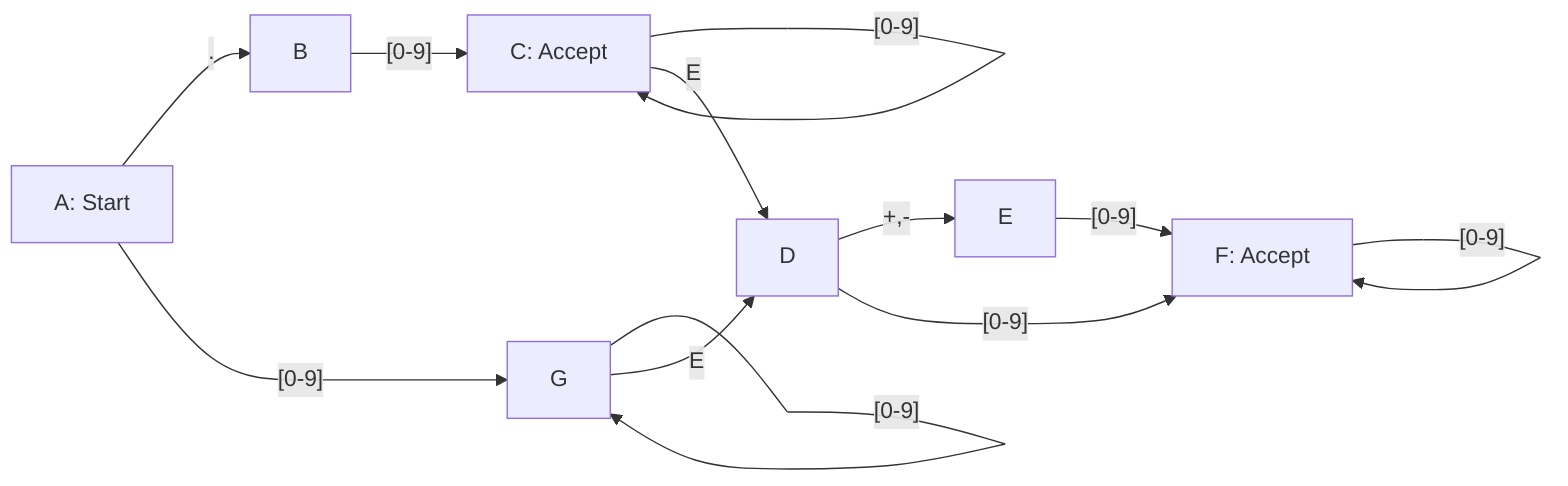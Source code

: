 graph LR
  A["A: Start"]
  C["C: Accept"]
  F["F: Accept"]
  A --> |.| B
  B --> |"[0-9]"| C
  C --> |"[0-9]"| C
  C --> |E| D
  D --> |+,-| E
  D --> |"[0-9]"| F
  E --> |"[0-9]"| F
  F --> |"[0-9]"| F
  A --> |"[0-9]"| G
  G --> |"[0-9]"| G
  G --> |E| D